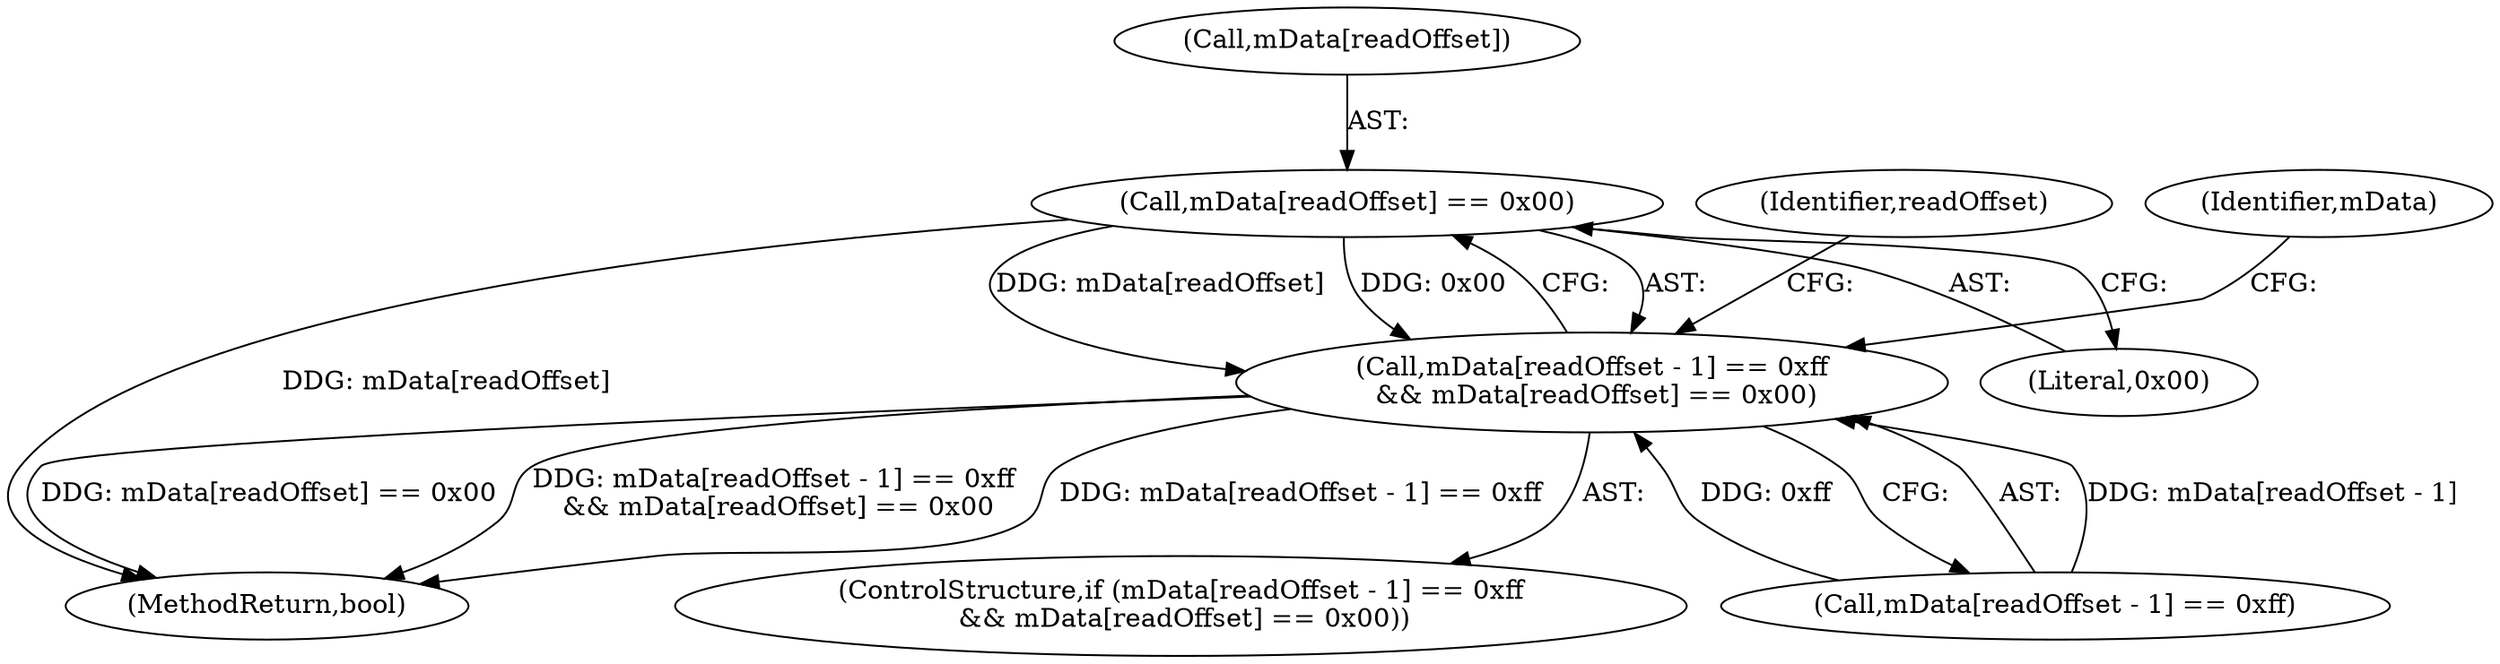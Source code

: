 digraph "0_Android_6f1d990ce0f116a205f467d9eb2082795e33872b@API" {
"1000274" [label="(Call,mData[readOffset] == 0x00)"];
"1000266" [label="(Call,mData[readOffset - 1] == 0xff\n && mData[readOffset] == 0x00)"];
"1000265" [label="(ControlStructure,if (mData[readOffset - 1] == 0xff\n && mData[readOffset] == 0x00))"];
"1000281" [label="(Identifier,readOffset)"];
"1000266" [label="(Call,mData[readOffset - 1] == 0xff\n && mData[readOffset] == 0x00)"];
"1000359" [label="(MethodReturn,bool)"];
"1000275" [label="(Call,mData[readOffset])"];
"1000278" [label="(Literal,0x00)"];
"1000288" [label="(Identifier,mData)"];
"1000267" [label="(Call,mData[readOffset - 1] == 0xff)"];
"1000274" [label="(Call,mData[readOffset] == 0x00)"];
"1000274" -> "1000266"  [label="AST: "];
"1000274" -> "1000278"  [label="CFG: "];
"1000275" -> "1000274"  [label="AST: "];
"1000278" -> "1000274"  [label="AST: "];
"1000266" -> "1000274"  [label="CFG: "];
"1000274" -> "1000359"  [label="DDG: mData[readOffset]"];
"1000274" -> "1000266"  [label="DDG: mData[readOffset]"];
"1000274" -> "1000266"  [label="DDG: 0x00"];
"1000266" -> "1000265"  [label="AST: "];
"1000266" -> "1000267"  [label="CFG: "];
"1000267" -> "1000266"  [label="AST: "];
"1000281" -> "1000266"  [label="CFG: "];
"1000288" -> "1000266"  [label="CFG: "];
"1000266" -> "1000359"  [label="DDG: mData[readOffset - 1] == 0xff"];
"1000266" -> "1000359"  [label="DDG: mData[readOffset] == 0x00"];
"1000266" -> "1000359"  [label="DDG: mData[readOffset - 1] == 0xff\n && mData[readOffset] == 0x00"];
"1000267" -> "1000266"  [label="DDG: mData[readOffset - 1]"];
"1000267" -> "1000266"  [label="DDG: 0xff"];
}
